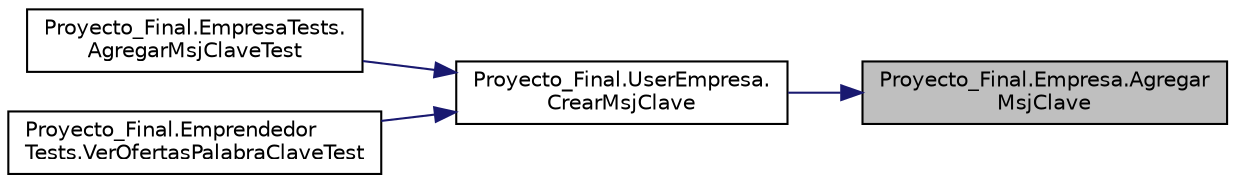 digraph "Proyecto_Final.Empresa.AgregarMsjClave"
{
 // INTERACTIVE_SVG=YES
 // LATEX_PDF_SIZE
  edge [fontname="Helvetica",fontsize="10",labelfontname="Helvetica",labelfontsize="10"];
  node [fontname="Helvetica",fontsize="10",shape=record];
  rankdir="RL";
  Node1 [label="Proyecto_Final.Empresa.Agregar\lMsjClave",height=0.2,width=0.4,color="black", fillcolor="grey75", style="filled", fontcolor="black",tooltip="Agrega una palabra clave a una publicacion determinada."];
  Node1 -> Node2 [dir="back",color="midnightblue",fontsize="10",style="solid",fontname="Helvetica"];
  Node2 [label="Proyecto_Final.UserEmpresa.\lCrearMsjClave",height=0.2,width=0.4,color="black", fillcolor="white", style="filled",URL="$classProyecto__Final_1_1UserEmpresa.html#ab669b28cf365c3d39761264fe0cfcc6e",tooltip="Como empresa, quiero indicar un conjunto de palabras claves asociadas a la publicación de los materia..."];
  Node2 -> Node3 [dir="back",color="midnightblue",fontsize="10",style="solid",fontname="Helvetica"];
  Node3 [label="Proyecto_Final.EmpresaTests.\lAgregarMsjClaveTest",height=0.2,width=0.4,color="black", fillcolor="white", style="filled",URL="$classProyecto__Final_1_1EmpresaTests.html#a0f9b341124bb7beab70d6c3d34cf946a",tooltip="Prueba que se pueda agregar un mensaje clave a una publicacion."];
  Node2 -> Node4 [dir="back",color="midnightblue",fontsize="10",style="solid",fontname="Helvetica"];
  Node4 [label="Proyecto_Final.Emprendedor\lTests.VerOfertasPalabraClaveTest",height=0.2,width=0.4,color="black", fillcolor="white", style="filled",URL="$classProyecto__Final_1_1EmprendedorTests.html#af9b0f6be5c2149806bf2c0362b459f45",tooltip="Prueba que se buscan correctamente las ofertas según ."];
}
